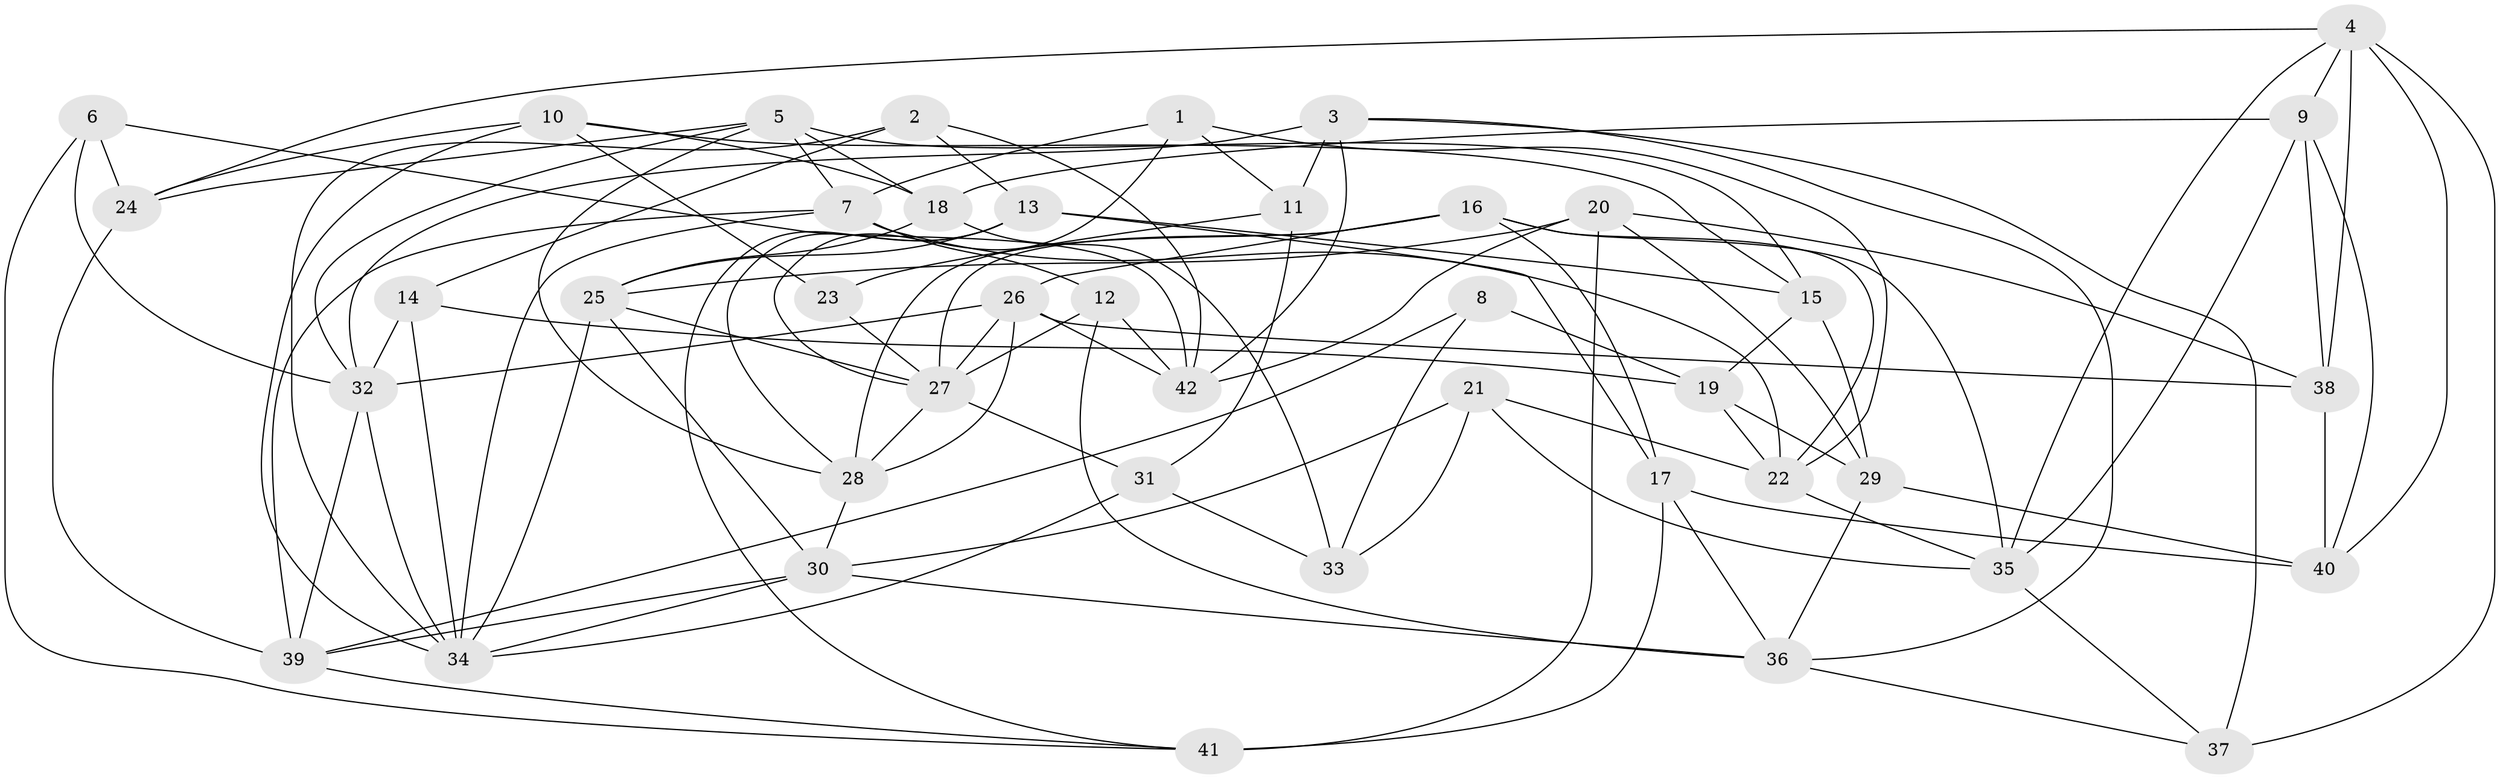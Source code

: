 // original degree distribution, {4: 1.0}
// Generated by graph-tools (version 1.1) at 2025/03/03/09/25 03:03:09]
// undirected, 42 vertices, 109 edges
graph export_dot {
graph [start="1"]
  node [color=gray90,style=filled];
  1;
  2;
  3;
  4;
  5;
  6;
  7;
  8;
  9;
  10;
  11;
  12;
  13;
  14;
  15;
  16;
  17;
  18;
  19;
  20;
  21;
  22;
  23;
  24;
  25;
  26;
  27;
  28;
  29;
  30;
  31;
  32;
  33;
  34;
  35;
  36;
  37;
  38;
  39;
  40;
  41;
  42;
  1 -- 7 [weight=1.0];
  1 -- 11 [weight=1.0];
  1 -- 22 [weight=1.0];
  1 -- 27 [weight=1.0];
  2 -- 13 [weight=1.0];
  2 -- 14 [weight=1.0];
  2 -- 34 [weight=1.0];
  2 -- 42 [weight=1.0];
  3 -- 11 [weight=2.0];
  3 -- 32 [weight=1.0];
  3 -- 36 [weight=1.0];
  3 -- 37 [weight=1.0];
  3 -- 42 [weight=1.0];
  4 -- 9 [weight=1.0];
  4 -- 24 [weight=1.0];
  4 -- 35 [weight=1.0];
  4 -- 37 [weight=1.0];
  4 -- 38 [weight=1.0];
  4 -- 40 [weight=1.0];
  5 -- 7 [weight=1.0];
  5 -- 15 [weight=1.0];
  5 -- 18 [weight=1.0];
  5 -- 24 [weight=1.0];
  5 -- 28 [weight=1.0];
  5 -- 32 [weight=1.0];
  6 -- 24 [weight=1.0];
  6 -- 32 [weight=1.0];
  6 -- 41 [weight=1.0];
  6 -- 42 [weight=1.0];
  7 -- 12 [weight=1.0];
  7 -- 22 [weight=1.0];
  7 -- 34 [weight=1.0];
  7 -- 39 [weight=1.0];
  8 -- 19 [weight=1.0];
  8 -- 33 [weight=2.0];
  8 -- 39 [weight=1.0];
  9 -- 18 [weight=1.0];
  9 -- 35 [weight=1.0];
  9 -- 38 [weight=2.0];
  9 -- 40 [weight=1.0];
  10 -- 15 [weight=1.0];
  10 -- 18 [weight=1.0];
  10 -- 23 [weight=1.0];
  10 -- 24 [weight=2.0];
  10 -- 34 [weight=1.0];
  11 -- 23 [weight=2.0];
  11 -- 31 [weight=1.0];
  12 -- 27 [weight=1.0];
  12 -- 36 [weight=1.0];
  12 -- 42 [weight=1.0];
  13 -- 15 [weight=2.0];
  13 -- 17 [weight=2.0];
  13 -- 25 [weight=1.0];
  13 -- 28 [weight=1.0];
  13 -- 41 [weight=1.0];
  14 -- 19 [weight=2.0];
  14 -- 32 [weight=2.0];
  14 -- 34 [weight=1.0];
  15 -- 19 [weight=1.0];
  15 -- 29 [weight=1.0];
  16 -- 17 [weight=1.0];
  16 -- 22 [weight=1.0];
  16 -- 26 [weight=1.0];
  16 -- 27 [weight=1.0];
  16 -- 28 [weight=1.0];
  16 -- 35 [weight=1.0];
  17 -- 36 [weight=1.0];
  17 -- 40 [weight=1.0];
  17 -- 41 [weight=1.0];
  18 -- 25 [weight=1.0];
  18 -- 33 [weight=2.0];
  19 -- 22 [weight=1.0];
  19 -- 29 [weight=1.0];
  20 -- 25 [weight=1.0];
  20 -- 29 [weight=1.0];
  20 -- 38 [weight=1.0];
  20 -- 41 [weight=2.0];
  20 -- 42 [weight=1.0];
  21 -- 22 [weight=1.0];
  21 -- 30 [weight=1.0];
  21 -- 33 [weight=1.0];
  21 -- 35 [weight=1.0];
  22 -- 35 [weight=1.0];
  23 -- 27 [weight=1.0];
  24 -- 39 [weight=1.0];
  25 -- 27 [weight=1.0];
  25 -- 30 [weight=1.0];
  25 -- 34 [weight=1.0];
  26 -- 27 [weight=1.0];
  26 -- 28 [weight=1.0];
  26 -- 32 [weight=1.0];
  26 -- 38 [weight=1.0];
  26 -- 42 [weight=1.0];
  27 -- 28 [weight=1.0];
  27 -- 31 [weight=1.0];
  28 -- 30 [weight=1.0];
  29 -- 36 [weight=1.0];
  29 -- 40 [weight=2.0];
  30 -- 34 [weight=1.0];
  30 -- 36 [weight=1.0];
  30 -- 39 [weight=1.0];
  31 -- 33 [weight=1.0];
  31 -- 34 [weight=1.0];
  32 -- 34 [weight=1.0];
  32 -- 39 [weight=1.0];
  35 -- 37 [weight=1.0];
  36 -- 37 [weight=1.0];
  38 -- 40 [weight=1.0];
  39 -- 41 [weight=1.0];
}
